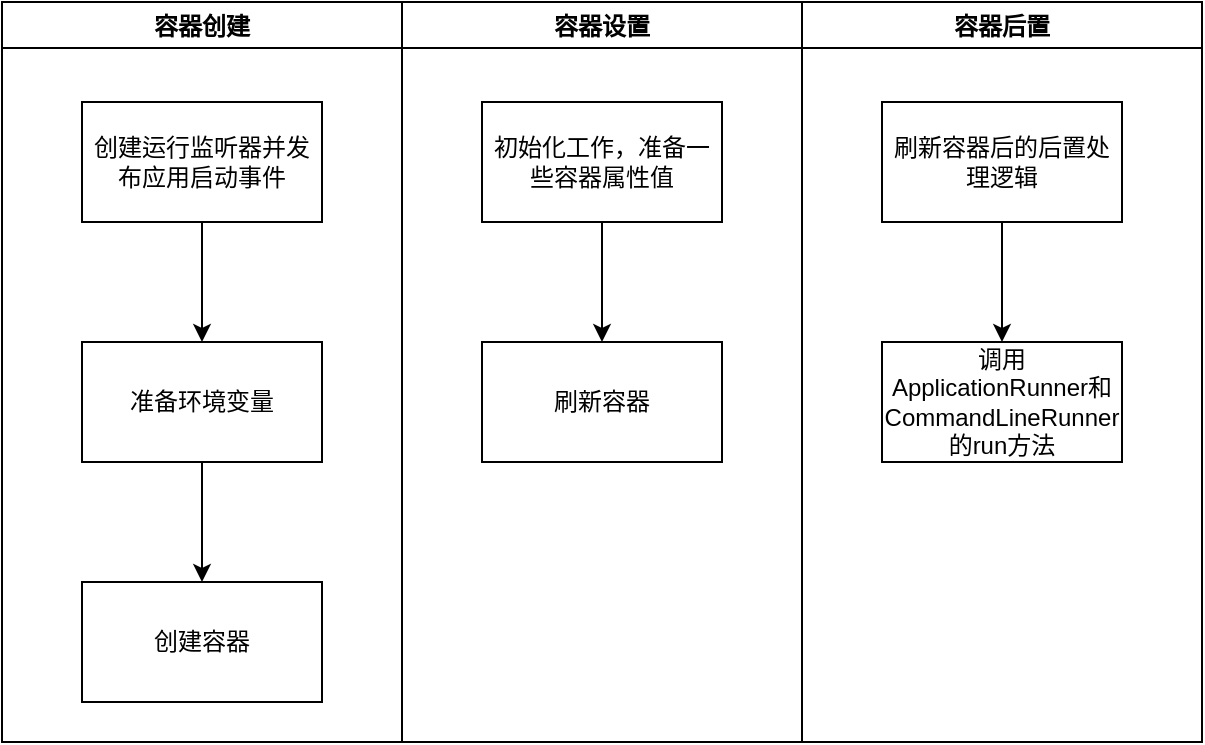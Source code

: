 <mxfile version="15.9.1" type="github">
  <diagram id="tSPigEAYxKMWaiqZoppW" name="Page-1">
    <mxGraphModel dx="595" dy="726" grid="1" gridSize="10" guides="1" tooltips="1" connect="1" arrows="1" fold="1" page="1" pageScale="1" pageWidth="827" pageHeight="1169" math="0" shadow="0">
      <root>
        <mxCell id="0" />
        <mxCell id="1" parent="0" />
        <mxCell id="T3HsLUTjVdeeI4A1XSZf-1" value="容器创建" style="swimlane;" parent="1" vertex="1">
          <mxGeometry x="60" y="150" width="200" height="370" as="geometry" />
        </mxCell>
        <mxCell id="Lze03Rb-g7gaZHUqYfoE-1" value="创建运行监听器并发布应用启动事件" style="rounded=0;whiteSpace=wrap;html=1;" vertex="1" parent="T3HsLUTjVdeeI4A1XSZf-1">
          <mxGeometry x="40" y="50" width="120" height="60" as="geometry" />
        </mxCell>
        <mxCell id="Lze03Rb-g7gaZHUqYfoE-6" value="创建容器" style="whiteSpace=wrap;html=1;rounded=0;" vertex="1" parent="T3HsLUTjVdeeI4A1XSZf-1">
          <mxGeometry x="40" y="290" width="120" height="60" as="geometry" />
        </mxCell>
        <mxCell id="Lze03Rb-g7gaZHUqYfoE-2" value="准备环境变量" style="whiteSpace=wrap;html=1;rounded=0;" vertex="1" parent="T3HsLUTjVdeeI4A1XSZf-1">
          <mxGeometry x="40" y="170" width="120" height="60" as="geometry" />
        </mxCell>
        <mxCell id="Lze03Rb-g7gaZHUqYfoE-3" value="" style="edgeStyle=orthogonalEdgeStyle;rounded=0;orthogonalLoop=1;jettySize=auto;html=1;" edge="1" parent="T3HsLUTjVdeeI4A1XSZf-1" source="Lze03Rb-g7gaZHUqYfoE-1" target="Lze03Rb-g7gaZHUqYfoE-2">
          <mxGeometry relative="1" as="geometry" />
        </mxCell>
        <mxCell id="Lze03Rb-g7gaZHUqYfoE-7" value="" style="edgeStyle=orthogonalEdgeStyle;rounded=0;orthogonalLoop=1;jettySize=auto;html=1;" edge="1" parent="T3HsLUTjVdeeI4A1XSZf-1" source="Lze03Rb-g7gaZHUqYfoE-2" target="Lze03Rb-g7gaZHUqYfoE-6">
          <mxGeometry relative="1" as="geometry" />
        </mxCell>
        <mxCell id="T3HsLUTjVdeeI4A1XSZf-2" value="容器设置" style="swimlane;startSize=23;" parent="1" vertex="1">
          <mxGeometry x="260" y="150" width="200" height="370" as="geometry" />
        </mxCell>
        <mxCell id="Lze03Rb-g7gaZHUqYfoE-10" value="" style="edgeStyle=orthogonalEdgeStyle;rounded=0;orthogonalLoop=1;jettySize=auto;html=1;" edge="1" parent="T3HsLUTjVdeeI4A1XSZf-2" source="Lze03Rb-g7gaZHUqYfoE-8" target="Lze03Rb-g7gaZHUqYfoE-9">
          <mxGeometry relative="1" as="geometry" />
        </mxCell>
        <mxCell id="Lze03Rb-g7gaZHUqYfoE-8" value="初始化工作，准备一些容器属性值" style="rounded=0;whiteSpace=wrap;html=1;" vertex="1" parent="T3HsLUTjVdeeI4A1XSZf-2">
          <mxGeometry x="40" y="50" width="120" height="60" as="geometry" />
        </mxCell>
        <mxCell id="Lze03Rb-g7gaZHUqYfoE-9" value="刷新容器" style="whiteSpace=wrap;html=1;rounded=0;" vertex="1" parent="T3HsLUTjVdeeI4A1XSZf-2">
          <mxGeometry x="40" y="170" width="120" height="60" as="geometry" />
        </mxCell>
        <mxCell id="T3HsLUTjVdeeI4A1XSZf-3" value="容器后置" style="swimlane;startSize=23;" parent="1" vertex="1">
          <mxGeometry x="460" y="150" width="200" height="370" as="geometry" />
        </mxCell>
        <mxCell id="Lze03Rb-g7gaZHUqYfoE-14" value="" style="edgeStyle=orthogonalEdgeStyle;rounded=0;orthogonalLoop=1;jettySize=auto;html=1;" edge="1" parent="T3HsLUTjVdeeI4A1XSZf-3" source="Lze03Rb-g7gaZHUqYfoE-12" target="Lze03Rb-g7gaZHUqYfoE-13">
          <mxGeometry relative="1" as="geometry" />
        </mxCell>
        <mxCell id="Lze03Rb-g7gaZHUqYfoE-12" value="刷新容器后的后置处理逻辑" style="whiteSpace=wrap;html=1;" vertex="1" parent="T3HsLUTjVdeeI4A1XSZf-3">
          <mxGeometry x="40" y="50" width="120" height="60" as="geometry" />
        </mxCell>
        <mxCell id="Lze03Rb-g7gaZHUqYfoE-13" value="调用ApplicationRunner和CommandLineRunner的run方法" style="whiteSpace=wrap;html=1;" vertex="1" parent="T3HsLUTjVdeeI4A1XSZf-3">
          <mxGeometry x="40" y="170" width="120" height="60" as="geometry" />
        </mxCell>
      </root>
    </mxGraphModel>
  </diagram>
</mxfile>
